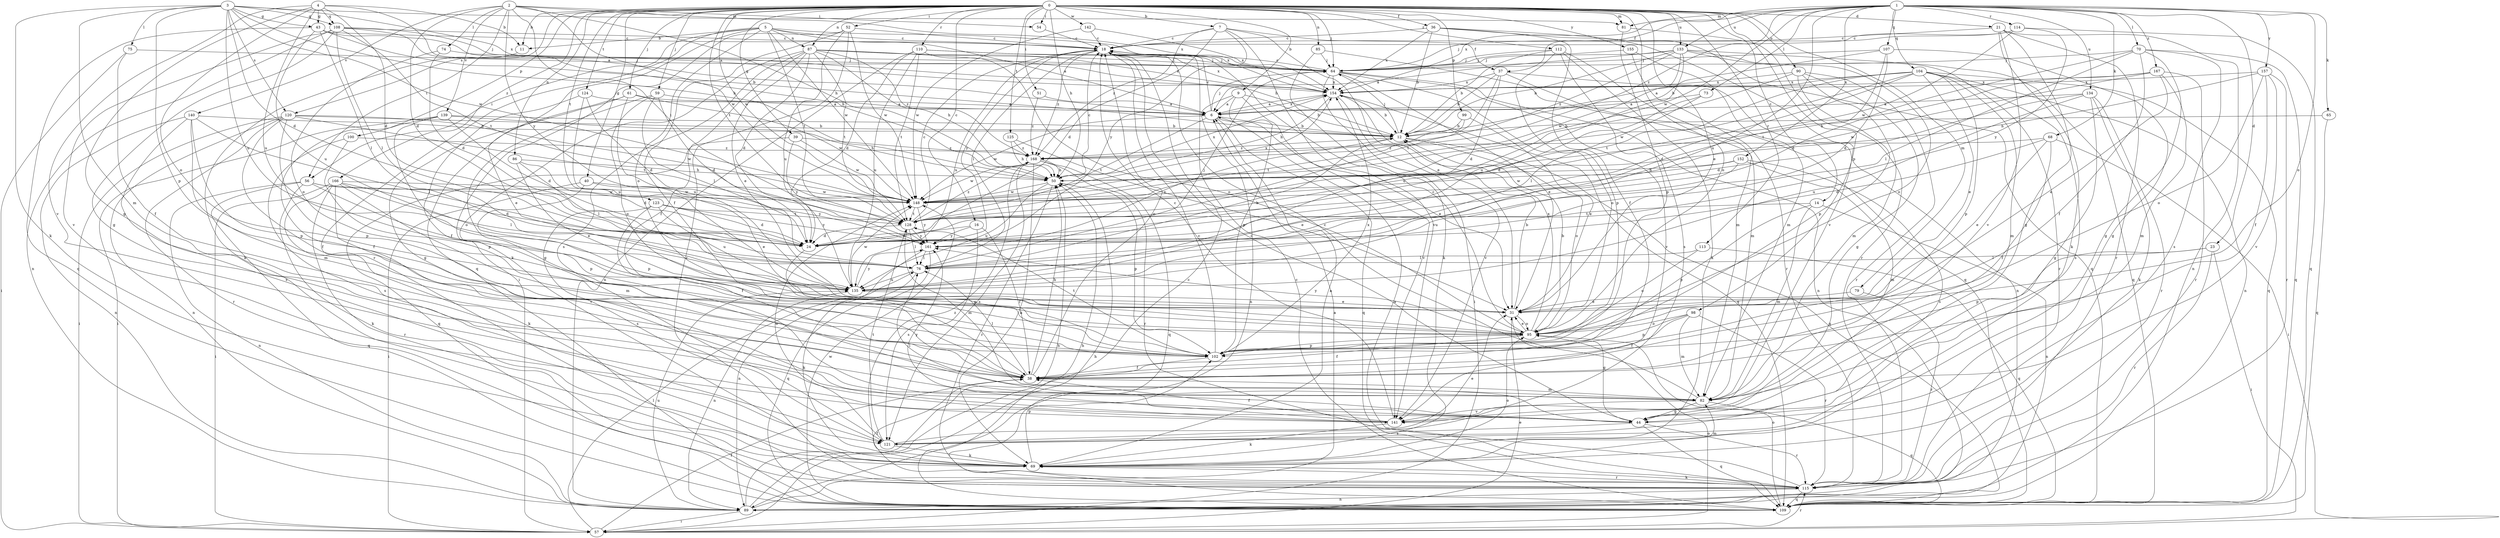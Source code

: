 strict digraph  {
0;
1;
2;
3;
4;
5;
6;
7;
9;
11;
12;
14;
16;
18;
21;
23;
24;
31;
36;
37;
38;
39;
40;
43;
44;
50;
51;
52;
54;
56;
57;
59;
61;
64;
65;
68;
69;
70;
73;
74;
75;
76;
79;
81;
82;
85;
86;
87;
89;
90;
95;
98;
99;
100;
102;
104;
107;
108;
109;
110;
112;
113;
114;
115;
120;
121;
123;
124;
125;
128;
133;
134;
135;
139;
140;
141;
142;
148;
152;
154;
155;
157;
161;
166;
167;
168;
0 -> 7  [label=b];
0 -> 9  [label=b];
0 -> 11  [label=b];
0 -> 14  [label=c];
0 -> 16  [label=c];
0 -> 21  [label=d];
0 -> 31  [label=e];
0 -> 36  [label=f];
0 -> 39  [label=g];
0 -> 40  [label=g];
0 -> 50  [label=h];
0 -> 51  [label=i];
0 -> 52  [label=i];
0 -> 54  [label=i];
0 -> 59  [label=j];
0 -> 61  [label=j];
0 -> 64  [label=j];
0 -> 79  [label=m];
0 -> 81  [label=m];
0 -> 85  [label=n];
0 -> 86  [label=n];
0 -> 87  [label=n];
0 -> 90  [label=o];
0 -> 95  [label=o];
0 -> 98  [label=p];
0 -> 99  [label=p];
0 -> 100  [label=p];
0 -> 110  [label=r];
0 -> 112  [label=r];
0 -> 113  [label=r];
0 -> 120  [label=s];
0 -> 123  [label=t];
0 -> 124  [label=t];
0 -> 125  [label=t];
0 -> 128  [label=t];
0 -> 133  [label=u];
0 -> 142  [label=w];
0 -> 148  [label=w];
0 -> 155  [label=y];
0 -> 166  [label=z];
1 -> 23  [label=d];
1 -> 37  [label=f];
1 -> 65  [label=k];
1 -> 68  [label=k];
1 -> 70  [label=l];
1 -> 73  [label=l];
1 -> 81  [label=m];
1 -> 95  [label=o];
1 -> 104  [label=q];
1 -> 107  [label=q];
1 -> 114  [label=r];
1 -> 133  [label=u];
1 -> 134  [label=u];
1 -> 135  [label=u];
1 -> 148  [label=w];
1 -> 152  [label=x];
1 -> 154  [label=x];
1 -> 157  [label=y];
1 -> 167  [label=z];
1 -> 168  [label=z];
2 -> 24  [label=d];
2 -> 50  [label=h];
2 -> 54  [label=i];
2 -> 56  [label=i];
2 -> 74  [label=l];
2 -> 128  [label=t];
2 -> 139  [label=v];
2 -> 140  [label=v];
2 -> 148  [label=w];
2 -> 154  [label=x];
2 -> 161  [label=y];
3 -> 24  [label=d];
3 -> 43  [label=g];
3 -> 50  [label=h];
3 -> 69  [label=k];
3 -> 75  [label=l];
3 -> 81  [label=m];
3 -> 82  [label=m];
3 -> 102  [label=p];
3 -> 108  [label=q];
3 -> 120  [label=s];
3 -> 135  [label=u];
3 -> 148  [label=w];
3 -> 154  [label=x];
4 -> 6  [label=a];
4 -> 11  [label=b];
4 -> 24  [label=d];
4 -> 43  [label=g];
4 -> 44  [label=g];
4 -> 95  [label=o];
4 -> 108  [label=q];
4 -> 135  [label=u];
4 -> 141  [label=v];
5 -> 6  [label=a];
5 -> 11  [label=b];
5 -> 18  [label=c];
5 -> 56  [label=i];
5 -> 87  [label=n];
5 -> 95  [label=o];
5 -> 109  [label=q];
5 -> 115  [label=r];
5 -> 128  [label=t];
5 -> 148  [label=w];
5 -> 154  [label=x];
6 -> 12  [label=b];
6 -> 18  [label=c];
6 -> 31  [label=e];
6 -> 64  [label=j];
6 -> 109  [label=q];
6 -> 128  [label=t];
6 -> 148  [label=w];
6 -> 154  [label=x];
7 -> 18  [label=c];
7 -> 24  [label=d];
7 -> 31  [label=e];
7 -> 37  [label=f];
7 -> 141  [label=v];
7 -> 161  [label=y];
7 -> 168  [label=z];
9 -> 6  [label=a];
9 -> 12  [label=b];
9 -> 89  [label=n];
9 -> 102  [label=p];
9 -> 141  [label=v];
11 -> 69  [label=k];
12 -> 64  [label=j];
12 -> 95  [label=o];
12 -> 109  [label=q];
12 -> 161  [label=y];
12 -> 168  [label=z];
14 -> 82  [label=m];
14 -> 89  [label=n];
14 -> 102  [label=p];
14 -> 128  [label=t];
16 -> 24  [label=d];
16 -> 38  [label=f];
16 -> 121  [label=s];
16 -> 161  [label=y];
18 -> 64  [label=j];
18 -> 76  [label=l];
18 -> 135  [label=u];
18 -> 161  [label=y];
18 -> 168  [label=z];
21 -> 18  [label=c];
21 -> 44  [label=g];
21 -> 69  [label=k];
21 -> 89  [label=n];
21 -> 115  [label=r];
21 -> 141  [label=v];
23 -> 57  [label=i];
23 -> 76  [label=l];
23 -> 102  [label=p];
23 -> 115  [label=r];
24 -> 102  [label=p];
31 -> 12  [label=b];
31 -> 44  [label=g];
31 -> 95  [label=o];
36 -> 12  [label=b];
36 -> 18  [label=c];
36 -> 38  [label=f];
36 -> 109  [label=q];
36 -> 141  [label=v];
36 -> 154  [label=x];
37 -> 12  [label=b];
37 -> 24  [label=d];
37 -> 82  [label=m];
37 -> 89  [label=n];
37 -> 128  [label=t];
37 -> 154  [label=x];
38 -> 18  [label=c];
38 -> 50  [label=h];
38 -> 76  [label=l];
38 -> 82  [label=m];
39 -> 109  [label=q];
39 -> 148  [label=w];
39 -> 161  [label=y];
39 -> 168  [label=z];
40 -> 31  [label=e];
40 -> 57  [label=i];
40 -> 102  [label=p];
40 -> 148  [label=w];
43 -> 12  [label=b];
43 -> 18  [label=c];
43 -> 76  [label=l];
43 -> 109  [label=q];
43 -> 135  [label=u];
43 -> 154  [label=x];
44 -> 18  [label=c];
44 -> 76  [label=l];
44 -> 109  [label=q];
44 -> 115  [label=r];
44 -> 121  [label=s];
50 -> 18  [label=c];
50 -> 102  [label=p];
50 -> 115  [label=r];
50 -> 135  [label=u];
50 -> 148  [label=w];
50 -> 154  [label=x];
51 -> 6  [label=a];
51 -> 168  [label=z];
52 -> 18  [label=c];
52 -> 38  [label=f];
52 -> 57  [label=i];
52 -> 115  [label=r];
52 -> 135  [label=u];
52 -> 148  [label=w];
54 -> 18  [label=c];
56 -> 69  [label=k];
56 -> 89  [label=n];
56 -> 102  [label=p];
56 -> 109  [label=q];
56 -> 148  [label=w];
56 -> 161  [label=y];
57 -> 31  [label=e];
57 -> 38  [label=f];
57 -> 50  [label=h];
57 -> 76  [label=l];
57 -> 95  [label=o];
57 -> 115  [label=r];
59 -> 6  [label=a];
59 -> 24  [label=d];
59 -> 44  [label=g];
59 -> 76  [label=l];
59 -> 95  [label=o];
61 -> 6  [label=a];
61 -> 31  [label=e];
61 -> 44  [label=g];
61 -> 135  [label=u];
61 -> 148  [label=w];
64 -> 18  [label=c];
64 -> 31  [label=e];
64 -> 57  [label=i];
64 -> 89  [label=n];
64 -> 95  [label=o];
64 -> 141  [label=v];
64 -> 154  [label=x];
65 -> 12  [label=b];
65 -> 109  [label=q];
68 -> 24  [label=d];
68 -> 31  [label=e];
68 -> 38  [label=f];
68 -> 57  [label=i];
68 -> 168  [label=z];
69 -> 6  [label=a];
69 -> 82  [label=m];
69 -> 95  [label=o];
69 -> 102  [label=p];
69 -> 115  [label=r];
69 -> 168  [label=z];
70 -> 24  [label=d];
70 -> 38  [label=f];
70 -> 44  [label=g];
70 -> 64  [label=j];
70 -> 76  [label=l];
70 -> 109  [label=q];
70 -> 121  [label=s];
73 -> 6  [label=a];
73 -> 24  [label=d];
73 -> 76  [label=l];
74 -> 24  [label=d];
74 -> 64  [label=j];
74 -> 95  [label=o];
75 -> 38  [label=f];
75 -> 57  [label=i];
75 -> 64  [label=j];
76 -> 12  [label=b];
76 -> 64  [label=j];
76 -> 69  [label=k];
76 -> 135  [label=u];
79 -> 31  [label=e];
79 -> 115  [label=r];
81 -> 102  [label=p];
81 -> 115  [label=r];
82 -> 18  [label=c];
82 -> 44  [label=g];
82 -> 109  [label=q];
82 -> 141  [label=v];
85 -> 64  [label=j];
85 -> 69  [label=k];
85 -> 109  [label=q];
86 -> 24  [label=d];
86 -> 31  [label=e];
86 -> 50  [label=h];
86 -> 76  [label=l];
87 -> 12  [label=b];
87 -> 24  [label=d];
87 -> 31  [label=e];
87 -> 38  [label=f];
87 -> 50  [label=h];
87 -> 64  [label=j];
87 -> 69  [label=k];
87 -> 121  [label=s];
87 -> 128  [label=t];
87 -> 154  [label=x];
87 -> 168  [label=z];
89 -> 6  [label=a];
89 -> 18  [label=c];
89 -> 50  [label=h];
89 -> 57  [label=i];
89 -> 135  [label=u];
90 -> 44  [label=g];
90 -> 82  [label=m];
90 -> 102  [label=p];
90 -> 115  [label=r];
90 -> 135  [label=u];
90 -> 154  [label=x];
95 -> 12  [label=b];
95 -> 18  [label=c];
95 -> 31  [label=e];
95 -> 38  [label=f];
95 -> 102  [label=p];
95 -> 154  [label=x];
95 -> 161  [label=y];
98 -> 38  [label=f];
98 -> 82  [label=m];
98 -> 95  [label=o];
98 -> 102  [label=p];
98 -> 115  [label=r];
99 -> 12  [label=b];
99 -> 31  [label=e];
99 -> 128  [label=t];
100 -> 102  [label=p];
100 -> 121  [label=s];
100 -> 168  [label=z];
102 -> 18  [label=c];
102 -> 38  [label=f];
102 -> 128  [label=t];
102 -> 154  [label=x];
104 -> 6  [label=a];
104 -> 24  [label=d];
104 -> 31  [label=e];
104 -> 82  [label=m];
104 -> 89  [label=n];
104 -> 102  [label=p];
104 -> 109  [label=q];
104 -> 121  [label=s];
104 -> 128  [label=t];
104 -> 148  [label=w];
104 -> 154  [label=x];
107 -> 12  [label=b];
107 -> 24  [label=d];
107 -> 44  [label=g];
107 -> 64  [label=j];
107 -> 128  [label=t];
108 -> 18  [label=c];
108 -> 44  [label=g];
108 -> 50  [label=h];
108 -> 64  [label=j];
108 -> 76  [label=l];
108 -> 89  [label=n];
108 -> 128  [label=t];
108 -> 141  [label=v];
109 -> 18  [label=c];
109 -> 50  [label=h];
109 -> 95  [label=o];
109 -> 148  [label=w];
110 -> 24  [label=d];
110 -> 64  [label=j];
110 -> 89  [label=n];
110 -> 95  [label=o];
110 -> 128  [label=t];
110 -> 135  [label=u];
110 -> 154  [label=x];
112 -> 12  [label=b];
112 -> 64  [label=j];
112 -> 69  [label=k];
112 -> 82  [label=m];
112 -> 102  [label=p];
112 -> 121  [label=s];
113 -> 76  [label=l];
113 -> 95  [label=o];
113 -> 109  [label=q];
114 -> 18  [label=c];
114 -> 64  [label=j];
114 -> 109  [label=q];
114 -> 148  [label=w];
114 -> 161  [label=y];
115 -> 6  [label=a];
115 -> 38  [label=f];
115 -> 69  [label=k];
115 -> 89  [label=n];
115 -> 109  [label=q];
120 -> 12  [label=b];
120 -> 38  [label=f];
120 -> 57  [label=i];
120 -> 89  [label=n];
120 -> 102  [label=p];
120 -> 115  [label=r];
120 -> 128  [label=t];
120 -> 148  [label=w];
121 -> 31  [label=e];
121 -> 69  [label=k];
121 -> 128  [label=t];
121 -> 148  [label=w];
123 -> 24  [label=d];
123 -> 38  [label=f];
123 -> 121  [label=s];
123 -> 128  [label=t];
123 -> 135  [label=u];
123 -> 161  [label=y];
124 -> 6  [label=a];
124 -> 24  [label=d];
124 -> 38  [label=f];
124 -> 135  [label=u];
125 -> 31  [label=e];
125 -> 50  [label=h];
125 -> 168  [label=z];
128 -> 18  [label=c];
128 -> 24  [label=d];
128 -> 76  [label=l];
128 -> 82  [label=m];
128 -> 161  [label=y];
128 -> 168  [label=z];
133 -> 6  [label=a];
133 -> 12  [label=b];
133 -> 64  [label=j];
133 -> 95  [label=o];
133 -> 109  [label=q];
133 -> 115  [label=r];
133 -> 135  [label=u];
133 -> 148  [label=w];
133 -> 168  [label=z];
134 -> 6  [label=a];
134 -> 24  [label=d];
134 -> 44  [label=g];
134 -> 69  [label=k];
134 -> 115  [label=r];
134 -> 135  [label=u];
135 -> 31  [label=e];
135 -> 89  [label=n];
135 -> 148  [label=w];
135 -> 161  [label=y];
139 -> 12  [label=b];
139 -> 24  [label=d];
139 -> 38  [label=f];
139 -> 50  [label=h];
139 -> 57  [label=i];
139 -> 95  [label=o];
140 -> 12  [label=b];
140 -> 76  [label=l];
140 -> 82  [label=m];
140 -> 89  [label=n];
140 -> 102  [label=p];
140 -> 121  [label=s];
141 -> 18  [label=c];
141 -> 38  [label=f];
141 -> 69  [label=k];
141 -> 161  [label=y];
142 -> 18  [label=c];
142 -> 148  [label=w];
142 -> 154  [label=x];
148 -> 128  [label=t];
148 -> 154  [label=x];
148 -> 161  [label=y];
152 -> 50  [label=h];
152 -> 82  [label=m];
152 -> 121  [label=s];
152 -> 135  [label=u];
152 -> 148  [label=w];
154 -> 6  [label=a];
154 -> 12  [label=b];
154 -> 50  [label=h];
154 -> 109  [label=q];
154 -> 141  [label=v];
155 -> 64  [label=j];
155 -> 82  [label=m];
155 -> 115  [label=r];
157 -> 38  [label=f];
157 -> 50  [label=h];
157 -> 95  [label=o];
157 -> 115  [label=r];
157 -> 141  [label=v];
157 -> 154  [label=x];
161 -> 76  [label=l];
161 -> 89  [label=n];
161 -> 109  [label=q];
166 -> 24  [label=d];
166 -> 57  [label=i];
166 -> 69  [label=k];
166 -> 76  [label=l];
166 -> 82  [label=m];
166 -> 115  [label=r];
166 -> 141  [label=v];
166 -> 148  [label=w];
167 -> 31  [label=e];
167 -> 50  [label=h];
167 -> 82  [label=m];
167 -> 115  [label=r];
167 -> 148  [label=w];
167 -> 154  [label=x];
168 -> 50  [label=h];
168 -> 69  [label=k];
168 -> 109  [label=q];
168 -> 115  [label=r];
168 -> 121  [label=s];
168 -> 148  [label=w];
}
